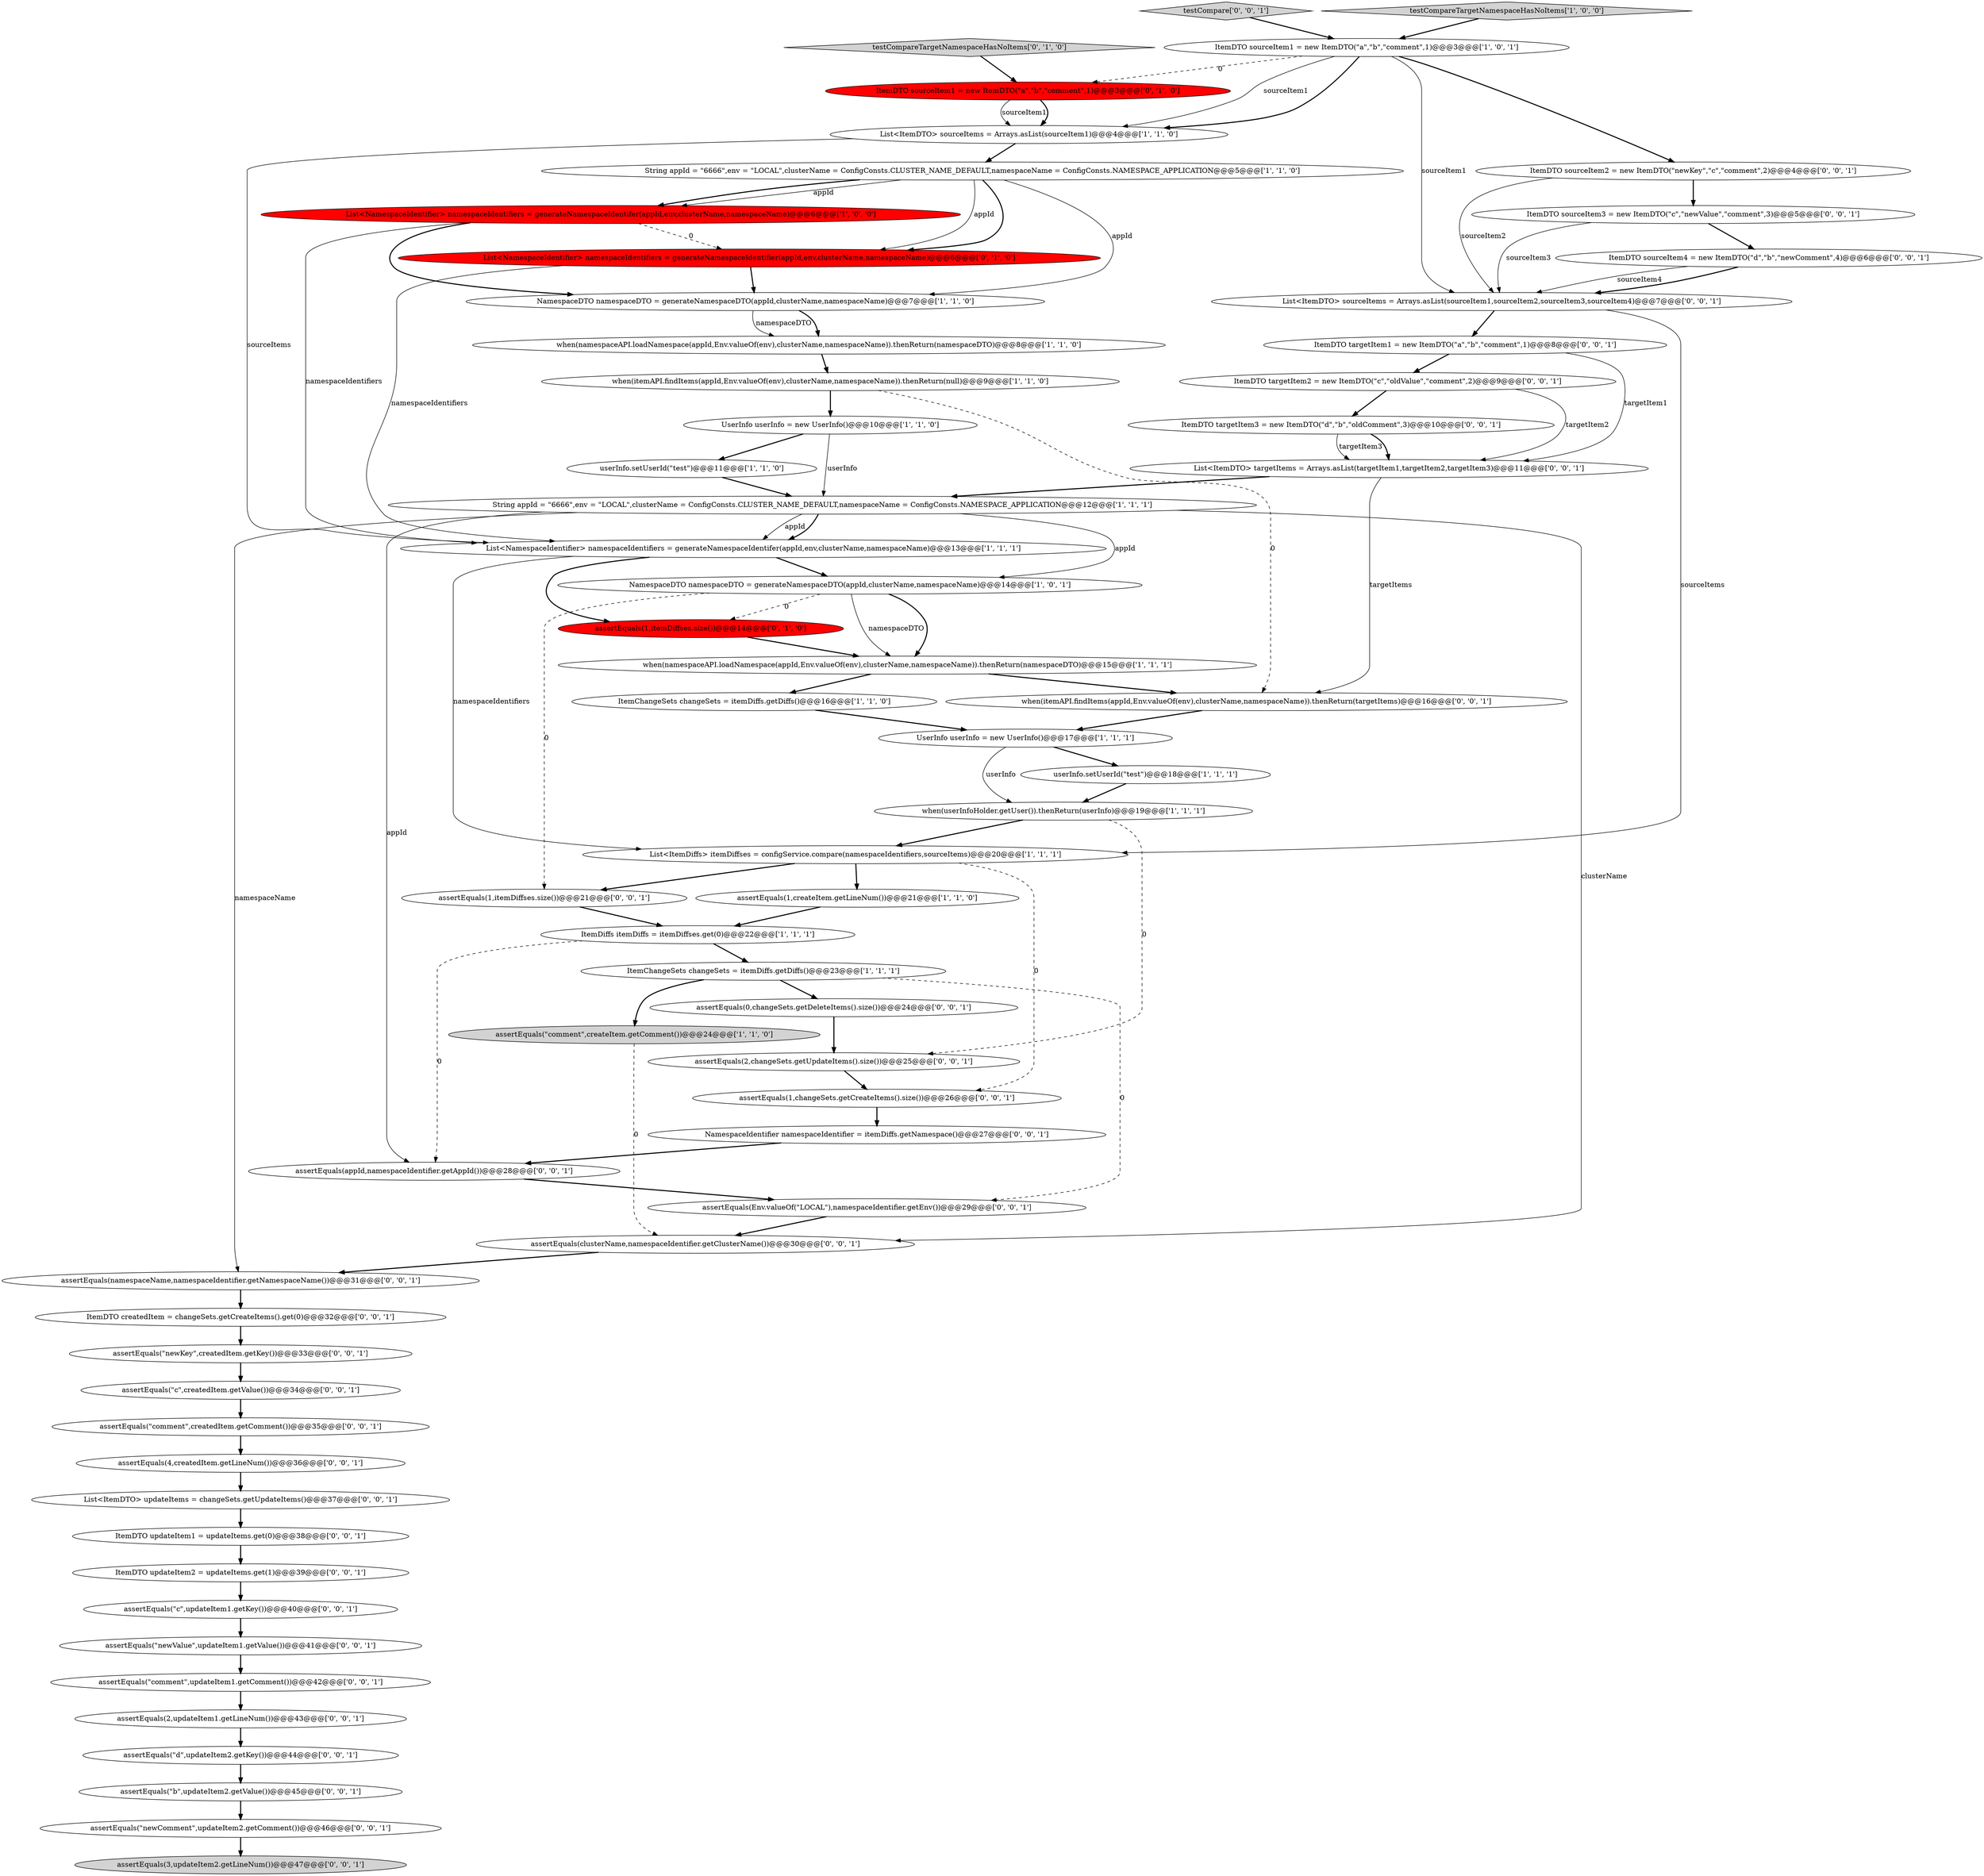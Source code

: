 digraph {
47 [style = filled, label = "ItemDTO sourceItem4 = new ItemDTO(\"d\",\"b\",\"newComment\",4)@@@6@@@['0', '0', '1']", fillcolor = white, shape = ellipse image = "AAA0AAABBB3BBB"];
48 [style = filled, label = "assertEquals(\"b\",updateItem2.getValue())@@@45@@@['0', '0', '1']", fillcolor = white, shape = ellipse image = "AAA0AAABBB3BBB"];
33 [style = filled, label = "ItemDTO createdItem = changeSets.getCreateItems().get(0)@@@32@@@['0', '0', '1']", fillcolor = white, shape = ellipse image = "AAA0AAABBB3BBB"];
36 [style = filled, label = "assertEquals(namespaceName,namespaceIdentifier.getNamespaceName())@@@31@@@['0', '0', '1']", fillcolor = white, shape = ellipse image = "AAA0AAABBB3BBB"];
5 [style = filled, label = "when(itemAPI.findItems(appId,Env.valueOf(env),clusterName,namespaceName)).thenReturn(null)@@@9@@@['1', '1', '0']", fillcolor = white, shape = ellipse image = "AAA0AAABBB1BBB"];
7 [style = filled, label = "assertEquals(1,createItem.getLineNum())@@@21@@@['1', '1', '0']", fillcolor = white, shape = ellipse image = "AAA0AAABBB1BBB"];
54 [style = filled, label = "assertEquals(\"comment\",createdItem.getComment())@@@35@@@['0', '0', '1']", fillcolor = white, shape = ellipse image = "AAA0AAABBB3BBB"];
59 [style = filled, label = "assertEquals(Env.valueOf(\"LOCAL\"),namespaceIdentifier.getEnv())@@@29@@@['0', '0', '1']", fillcolor = white, shape = ellipse image = "AAA0AAABBB3BBB"];
46 [style = filled, label = "assertEquals(\"newKey\",createdItem.getKey())@@@33@@@['0', '0', '1']", fillcolor = white, shape = ellipse image = "AAA0AAABBB3BBB"];
13 [style = filled, label = "when(userInfoHolder.getUser()).thenReturn(userInfo)@@@19@@@['1', '1', '1']", fillcolor = white, shape = ellipse image = "AAA0AAABBB1BBB"];
22 [style = filled, label = "String appId = \"6666\",env = \"LOCAL\",clusterName = ConfigConsts.CLUSTER_NAME_DEFAULT,namespaceName = ConfigConsts.NAMESPACE_APPLICATION@@@5@@@['1', '1', '0']", fillcolor = white, shape = ellipse image = "AAA0AAABBB1BBB"];
31 [style = filled, label = "List<ItemDTO> sourceItems = Arrays.asList(sourceItem1,sourceItem2,sourceItem3,sourceItem4)@@@7@@@['0', '0', '1']", fillcolor = white, shape = ellipse image = "AAA0AAABBB3BBB"];
17 [style = filled, label = "UserInfo userInfo = new UserInfo()@@@10@@@['1', '1', '0']", fillcolor = white, shape = ellipse image = "AAA0AAABBB1BBB"];
1 [style = filled, label = "List<ItemDTO> sourceItems = Arrays.asList(sourceItem1)@@@4@@@['1', '1', '0']", fillcolor = white, shape = ellipse image = "AAA0AAABBB1BBB"];
3 [style = filled, label = "List<NamespaceIdentifier> namespaceIdentifiers = generateNamespaceIdentifer(appId,env,clusterName,namespaceName)@@@13@@@['1', '1', '1']", fillcolor = white, shape = ellipse image = "AAA0AAABBB1BBB"];
24 [style = filled, label = "assertEquals(1,itemDiffses.size())@@@14@@@['0', '1', '0']", fillcolor = red, shape = ellipse image = "AAA1AAABBB2BBB"];
42 [style = filled, label = "assertEquals(\"c\",createdItem.getValue())@@@34@@@['0', '0', '1']", fillcolor = white, shape = ellipse image = "AAA0AAABBB3BBB"];
53 [style = filled, label = "ItemDTO updateItem1 = updateItems.get(0)@@@38@@@['0', '0', '1']", fillcolor = white, shape = ellipse image = "AAA0AAABBB3BBB"];
58 [style = filled, label = "ItemDTO sourceItem3 = new ItemDTO(\"c\",\"newValue\",\"comment\",3)@@@5@@@['0', '0', '1']", fillcolor = white, shape = ellipse image = "AAA0AAABBB3BBB"];
2 [style = filled, label = "assertEquals(\"comment\",createItem.getComment())@@@24@@@['1', '1', '0']", fillcolor = lightgray, shape = ellipse image = "AAA0AAABBB1BBB"];
16 [style = filled, label = "ItemChangeSets changeSets = itemDiffs.getDiffs()@@@16@@@['1', '1', '0']", fillcolor = white, shape = ellipse image = "AAA0AAABBB1BBB"];
32 [style = filled, label = "assertEquals(\"c\",updateItem1.getKey())@@@40@@@['0', '0', '1']", fillcolor = white, shape = ellipse image = "AAA0AAABBB3BBB"];
61 [style = filled, label = "ItemDTO updateItem2 = updateItems.get(1)@@@39@@@['0', '0', '1']", fillcolor = white, shape = ellipse image = "AAA0AAABBB3BBB"];
0 [style = filled, label = "when(namespaceAPI.loadNamespace(appId,Env.valueOf(env),clusterName,namespaceName)).thenReturn(namespaceDTO)@@@15@@@['1', '1', '1']", fillcolor = white, shape = ellipse image = "AAA0AAABBB1BBB"];
10 [style = filled, label = "ItemDiffs itemDiffs = itemDiffses.get(0)@@@22@@@['1', '1', '1']", fillcolor = white, shape = ellipse image = "AAA0AAABBB1BBB"];
44 [style = filled, label = "assertEquals(4,createdItem.getLineNum())@@@36@@@['0', '0', '1']", fillcolor = white, shape = ellipse image = "AAA0AAABBB3BBB"];
50 [style = filled, label = "NamespaceIdentifier namespaceIdentifier = itemDiffs.getNamespace()@@@27@@@['0', '0', '1']", fillcolor = white, shape = ellipse image = "AAA0AAABBB3BBB"];
52 [style = filled, label = "when(itemAPI.findItems(appId,Env.valueOf(env),clusterName,namespaceName)).thenReturn(targetItems)@@@16@@@['0', '0', '1']", fillcolor = white, shape = ellipse image = "AAA0AAABBB3BBB"];
11 [style = filled, label = "userInfo.setUserId(\"test\")@@@11@@@['1', '1', '0']", fillcolor = white, shape = ellipse image = "AAA0AAABBB1BBB"];
49 [style = filled, label = "assertEquals(1,itemDiffses.size())@@@21@@@['0', '0', '1']", fillcolor = white, shape = ellipse image = "AAA0AAABBB3BBB"];
30 [style = filled, label = "ItemDTO targetItem1 = new ItemDTO(\"a\",\"b\",\"comment\",1)@@@8@@@['0', '0', '1']", fillcolor = white, shape = ellipse image = "AAA0AAABBB3BBB"];
43 [style = filled, label = "assertEquals(0,changeSets.getDeleteItems().size())@@@24@@@['0', '0', '1']", fillcolor = white, shape = ellipse image = "AAA0AAABBB3BBB"];
6 [style = filled, label = "List<ItemDiffs> itemDiffses = configService.compare(namespaceIdentifiers,sourceItems)@@@20@@@['1', '1', '1']", fillcolor = white, shape = ellipse image = "AAA0AAABBB1BBB"];
51 [style = filled, label = "assertEquals(\"d\",updateItem2.getKey())@@@44@@@['0', '0', '1']", fillcolor = white, shape = ellipse image = "AAA0AAABBB3BBB"];
56 [style = filled, label = "ItemDTO targetItem2 = new ItemDTO(\"c\",\"oldValue\",\"comment\",2)@@@9@@@['0', '0', '1']", fillcolor = white, shape = ellipse image = "AAA0AAABBB3BBB"];
57 [style = filled, label = "ItemDTO sourceItem2 = new ItemDTO(\"newKey\",\"c\",\"comment\",2)@@@4@@@['0', '0', '1']", fillcolor = white, shape = ellipse image = "AAA0AAABBB3BBB"];
14 [style = filled, label = "when(namespaceAPI.loadNamespace(appId,Env.valueOf(env),clusterName,namespaceName)).thenReturn(namespaceDTO)@@@8@@@['1', '1', '0']", fillcolor = white, shape = ellipse image = "AAA0AAABBB1BBB"];
23 [style = filled, label = "ItemDTO sourceItem1 = new ItemDTO(\"a\",\"b\",\"comment\",1)@@@3@@@['0', '1', '0']", fillcolor = red, shape = ellipse image = "AAA1AAABBB2BBB"];
25 [style = filled, label = "List<NamespaceIdentifier> namespaceIdentifiers = generateNamespaceIdentifier(appId,env,clusterName,namespaceName)@@@6@@@['0', '1', '0']", fillcolor = red, shape = ellipse image = "AAA1AAABBB2BBB"];
37 [style = filled, label = "assertEquals(2,changeSets.getUpdateItems().size())@@@25@@@['0', '0', '1']", fillcolor = white, shape = ellipse image = "AAA0AAABBB3BBB"];
39 [style = filled, label = "assertEquals(1,changeSets.getCreateItems().size())@@@26@@@['0', '0', '1']", fillcolor = white, shape = ellipse image = "AAA0AAABBB3BBB"];
41 [style = filled, label = "testCompare['0', '0', '1']", fillcolor = lightgray, shape = diamond image = "AAA0AAABBB3BBB"];
55 [style = filled, label = "assertEquals(clusterName,namespaceIdentifier.getClusterName())@@@30@@@['0', '0', '1']", fillcolor = white, shape = ellipse image = "AAA0AAABBB3BBB"];
38 [style = filled, label = "assertEquals(appId,namespaceIdentifier.getAppId())@@@28@@@['0', '0', '1']", fillcolor = white, shape = ellipse image = "AAA0AAABBB3BBB"];
60 [style = filled, label = "List<ItemDTO> updateItems = changeSets.getUpdateItems()@@@37@@@['0', '0', '1']", fillcolor = white, shape = ellipse image = "AAA0AAABBB3BBB"];
4 [style = filled, label = "ItemChangeSets changeSets = itemDiffs.getDiffs()@@@23@@@['1', '1', '1']", fillcolor = white, shape = ellipse image = "AAA0AAABBB1BBB"];
15 [style = filled, label = "userInfo.setUserId(\"test\")@@@18@@@['1', '1', '1']", fillcolor = white, shape = ellipse image = "AAA0AAABBB1BBB"];
34 [style = filled, label = "assertEquals(2,updateItem1.getLineNum())@@@43@@@['0', '0', '1']", fillcolor = white, shape = ellipse image = "AAA0AAABBB3BBB"];
27 [style = filled, label = "List<ItemDTO> targetItems = Arrays.asList(targetItem1,targetItem2,targetItem3)@@@11@@@['0', '0', '1']", fillcolor = white, shape = ellipse image = "AAA0AAABBB3BBB"];
8 [style = filled, label = "String appId = \"6666\",env = \"LOCAL\",clusterName = ConfigConsts.CLUSTER_NAME_DEFAULT,namespaceName = ConfigConsts.NAMESPACE_APPLICATION@@@12@@@['1', '1', '1']", fillcolor = white, shape = ellipse image = "AAA0AAABBB1BBB"];
28 [style = filled, label = "assertEquals(3,updateItem2.getLineNum())@@@47@@@['0', '0', '1']", fillcolor = lightgray, shape = ellipse image = "AAA0AAABBB3BBB"];
29 [style = filled, label = "assertEquals(\"newComment\",updateItem2.getComment())@@@46@@@['0', '0', '1']", fillcolor = white, shape = ellipse image = "AAA0AAABBB3BBB"];
35 [style = filled, label = "assertEquals(\"comment\",updateItem1.getComment())@@@42@@@['0', '0', '1']", fillcolor = white, shape = ellipse image = "AAA0AAABBB3BBB"];
20 [style = filled, label = "testCompareTargetNamespaceHasNoItems['1', '0', '0']", fillcolor = lightgray, shape = diamond image = "AAA0AAABBB1BBB"];
12 [style = filled, label = "NamespaceDTO namespaceDTO = generateNamespaceDTO(appId,clusterName,namespaceName)@@@14@@@['1', '0', '1']", fillcolor = white, shape = ellipse image = "AAA0AAABBB1BBB"];
45 [style = filled, label = "assertEquals(\"newValue\",updateItem1.getValue())@@@41@@@['0', '0', '1']", fillcolor = white, shape = ellipse image = "AAA0AAABBB3BBB"];
21 [style = filled, label = "NamespaceDTO namespaceDTO = generateNamespaceDTO(appId,clusterName,namespaceName)@@@7@@@['1', '1', '0']", fillcolor = white, shape = ellipse image = "AAA0AAABBB1BBB"];
18 [style = filled, label = "List<NamespaceIdentifier> namespaceIdentifiers = generateNamespaceIdentifer(appId,env,clusterName,namespaceName)@@@6@@@['1', '0', '0']", fillcolor = red, shape = ellipse image = "AAA1AAABBB1BBB"];
26 [style = filled, label = "testCompareTargetNamespaceHasNoItems['0', '1', '0']", fillcolor = lightgray, shape = diamond image = "AAA0AAABBB2BBB"];
9 [style = filled, label = "UserInfo userInfo = new UserInfo()@@@17@@@['1', '1', '1']", fillcolor = white, shape = ellipse image = "AAA0AAABBB1BBB"];
40 [style = filled, label = "ItemDTO targetItem3 = new ItemDTO(\"d\",\"b\",\"oldComment\",3)@@@10@@@['0', '0', '1']", fillcolor = white, shape = ellipse image = "AAA0AAABBB3BBB"];
19 [style = filled, label = "ItemDTO sourceItem1 = new ItemDTO(\"a\",\"b\",\"comment\",1)@@@3@@@['1', '0', '1']", fillcolor = white, shape = ellipse image = "AAA0AAABBB1BBB"];
55->36 [style = bold, label=""];
41->19 [style = bold, label=""];
3->24 [style = bold, label=""];
48->29 [style = bold, label=""];
57->31 [style = solid, label="sourceItem2"];
12->0 [style = solid, label="namespaceDTO"];
10->38 [style = dashed, label="0"];
60->53 [style = bold, label=""];
57->58 [style = bold, label=""];
36->33 [style = bold, label=""];
0->52 [style = bold, label=""];
19->1 [style = bold, label=""];
8->3 [style = solid, label="appId"];
51->48 [style = bold, label=""];
19->23 [style = dashed, label="0"];
49->10 [style = bold, label=""];
33->46 [style = bold, label=""];
12->24 [style = dashed, label="0"];
21->14 [style = solid, label="namespaceDTO"];
31->30 [style = bold, label=""];
22->18 [style = solid, label="appId"];
23->1 [style = solid, label="sourceItem1"];
8->36 [style = solid, label="namespaceName"];
45->35 [style = bold, label=""];
16->9 [style = bold, label=""];
18->25 [style = dashed, label="0"];
25->21 [style = bold, label=""];
39->50 [style = bold, label=""];
46->42 [style = bold, label=""];
22->25 [style = bold, label=""];
15->13 [style = bold, label=""];
3->6 [style = solid, label="namespaceIdentifiers"];
8->38 [style = solid, label="appId"];
52->9 [style = bold, label=""];
24->0 [style = bold, label=""];
40->27 [style = solid, label="targetItem3"];
6->49 [style = bold, label=""];
4->2 [style = bold, label=""];
5->17 [style = bold, label=""];
19->57 [style = bold, label=""];
22->18 [style = bold, label=""];
61->32 [style = bold, label=""];
54->44 [style = bold, label=""];
9->13 [style = solid, label="userInfo"];
59->55 [style = bold, label=""];
11->8 [style = bold, label=""];
5->52 [style = dashed, label="0"];
4->59 [style = dashed, label="0"];
6->7 [style = bold, label=""];
20->19 [style = bold, label=""];
35->34 [style = bold, label=""];
56->40 [style = bold, label=""];
27->8 [style = bold, label=""];
19->31 [style = solid, label="sourceItem1"];
38->59 [style = bold, label=""];
0->16 [style = bold, label=""];
47->31 [style = bold, label=""];
8->3 [style = bold, label=""];
3->12 [style = bold, label=""];
2->55 [style = dashed, label="0"];
18->3 [style = solid, label="namespaceIdentifiers"];
25->3 [style = solid, label="namespaceIdentifiers"];
34->51 [style = bold, label=""];
56->27 [style = solid, label="targetItem2"];
22->21 [style = solid, label="appId"];
40->27 [style = bold, label=""];
47->31 [style = solid, label="sourceItem4"];
31->6 [style = solid, label="sourceItems"];
18->21 [style = bold, label=""];
13->6 [style = bold, label=""];
37->39 [style = bold, label=""];
19->1 [style = solid, label="sourceItem1"];
14->5 [style = bold, label=""];
21->14 [style = bold, label=""];
32->45 [style = bold, label=""];
53->61 [style = bold, label=""];
13->37 [style = dashed, label="0"];
4->43 [style = bold, label=""];
44->60 [style = bold, label=""];
7->10 [style = bold, label=""];
17->8 [style = solid, label="userInfo"];
43->37 [style = bold, label=""];
12->0 [style = bold, label=""];
1->22 [style = bold, label=""];
29->28 [style = bold, label=""];
1->3 [style = solid, label="sourceItems"];
58->47 [style = bold, label=""];
58->31 [style = solid, label="sourceItem3"];
30->27 [style = solid, label="targetItem1"];
50->38 [style = bold, label=""];
9->15 [style = bold, label=""];
26->23 [style = bold, label=""];
10->4 [style = bold, label=""];
23->1 [style = bold, label=""];
22->25 [style = solid, label="appId"];
30->56 [style = bold, label=""];
8->12 [style = solid, label="appId"];
27->52 [style = solid, label="targetItems"];
8->55 [style = solid, label="clusterName"];
42->54 [style = bold, label=""];
12->49 [style = dashed, label="0"];
6->39 [style = dashed, label="0"];
17->11 [style = bold, label=""];
}
